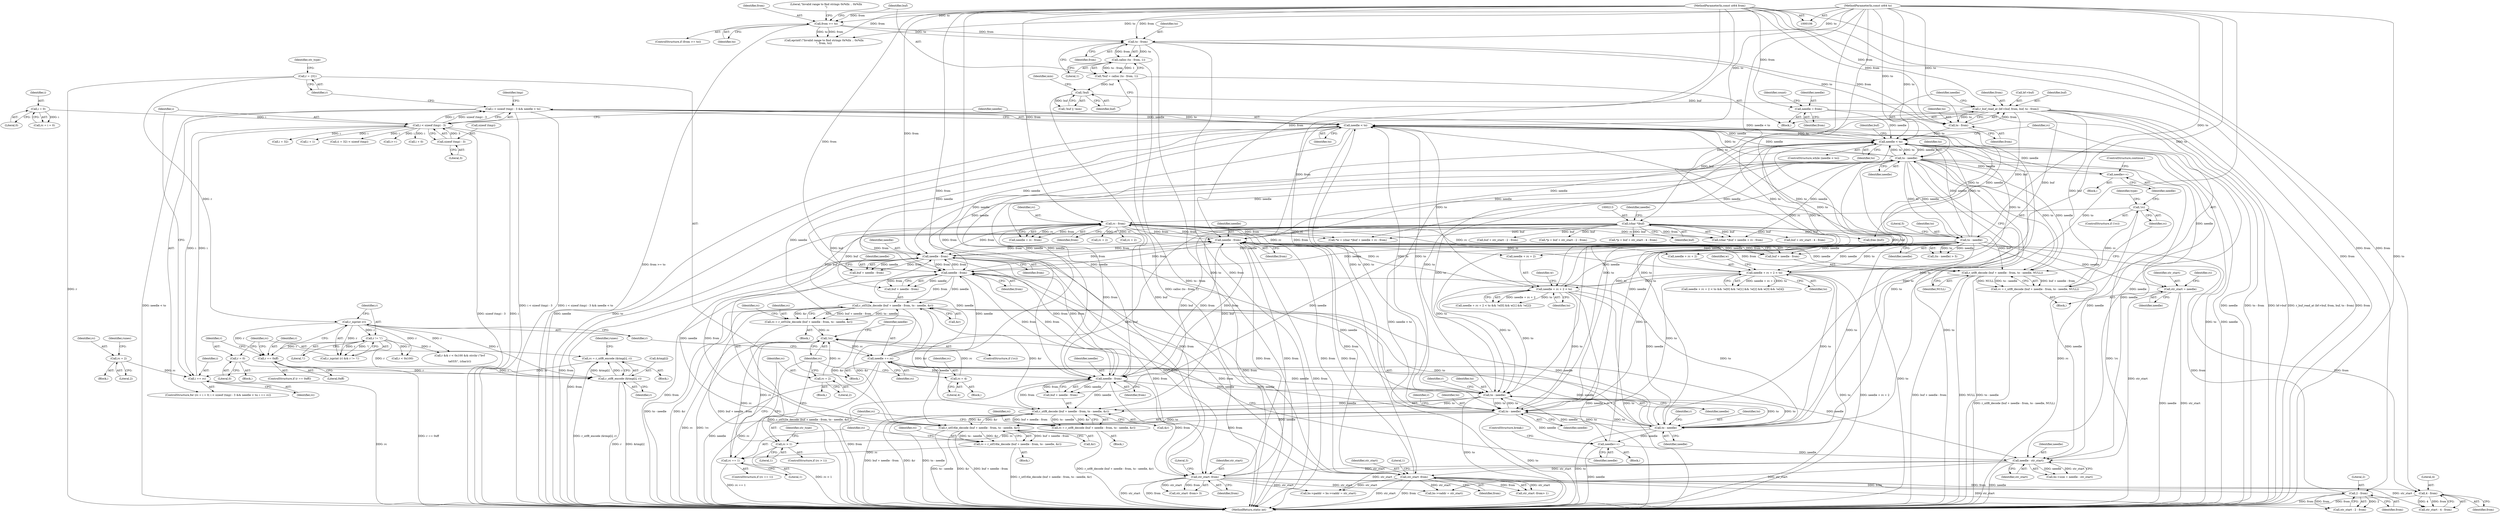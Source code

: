 digraph "0_radare2_3fcf41ed96ffa25b38029449520c8d0a198745f3@API" {
"1000321" [label="(Call,i < sizeof (tmp) - 3 && needle < to)"];
"1000322" [label="(Call,i < sizeof (tmp) - 3)"];
"1000318" [label="(Call,i = 0)"];
"1000331" [label="(Call,i += rc)"];
"1000498" [label="(Call,rc = 2)"];
"1000443" [label="(Call,rc = r_utf8_encode (&tmp[i], r))"];
"1000445" [label="(Call,r_utf8_encode (&tmp[i], r))"];
"1000424" [label="(Call,r_isprint (r))"];
"1000336" [label="(Call,r = {0})"];
"1000440" [label="(Call,r = 0)"];
"1000436" [label="(Call,r == 0xff)"];
"1000426" [label="(Call,r != '\\')"];
"1000324" [label="(Call,sizeof (tmp) - 3)"];
"1000180" [label="(Call,needle < to)"];
"1000200" [label="(Call,needle++)"];
"1000192" [label="(Call,to - needle)"];
"1000111" [label="(MethodParameterIn,const ut64 to)"];
"1000189" [label="(Call,needle - from)"];
"1000373" [label="(Call,needle - from)"];
"1000419" [label="(Call,needle += rc)"];
"1000413" [label="(Call,!rc)"];
"1000343" [label="(Call,rc = r_utf32le_decode (buf + needle - from, to - needle, &r))"];
"1000345" [label="(Call,r_utf32le_decode (buf + needle - from, to - needle, &r))"];
"1000212" [label="(Call,(char *)buf)"];
"1000170" [label="(Call,r_buf_read_at (bf->buf, from, buf, to - from))"];
"1000176" [label="(Call,to - from)"];
"1000156" [label="(Call,to - from)"];
"1000141" [label="(Call,from >= to)"];
"1000110" [label="(MethodParameterIn,const ut64 from)"];
"1000162" [label="(Call,!buf)"];
"1000153" [label="(Call,*buf = calloc (to - from, 1))"];
"1000155" [label="(Call,calloc (to - from, 1))"];
"1000348" [label="(Call,needle - from)"];
"1000328" [label="(Call,needle < to)"];
"1000222" [label="(Call,to - needle)"];
"1000376" [label="(Call,to - needle)"];
"1000399" [label="(Call,to - needle)"];
"1000351" [label="(Call,to - needle)"];
"1000231" [label="(Call,needle + rc + 2 < to)"];
"1000217" [label="(Call,rc - from)"];
"1000197" [label="(Call,!rc)"];
"1000184" [label="(Call,rc = r_utf8_decode (buf + needle - from, to - needle, NULL))"];
"1000186" [label="(Call,r_utf8_decode (buf + needle - from, to - needle, NULL))"];
"1000273" [label="(Call,needle + rc + 2 < to)"];
"1000396" [label="(Call,needle - from)"];
"1000393" [label="(Call,r_utf8_decode (buf + needle - from, to - needle, &r))"];
"1000370" [label="(Call,r_utf16le_decode (buf + needle - from, to - needle, &r))"];
"1000382" [label="(Call,rc == 1)"];
"1000368" [label="(Call,rc = r_utf16le_decode (buf + needle - from, to - needle, &r))"];
"1000386" [label="(Call,rc = 2)"];
"1000359" [label="(Call,rc = 4)"];
"1000405" [label="(Call,rc > 1)"];
"1000391" [label="(Call,rc = r_utf8_decode (buf + needle - from, to - needle, &r))"];
"1000611" [label="(Call,2 - from)"];
"1000599" [label="(Call,str_start -from)"];
"1000584" [label="(Call,needle - str_start)"];
"1000416" [label="(Call,needle++)"];
"1000312" [label="(Call,str_start = needle)"];
"1000646" [label="(Call,4 - from)"];
"1000634" [label="(Call,str_start -from)"];
"1000117" [label="(Call,needle = from)"];
"1000224" [label="(Identifier,needle)"];
"1000283" [label="(Identifier,w)"];
"1000400" [label="(Identifier,to)"];
"1000177" [label="(Identifier,to)"];
"1000241" [label="(Identifier,w)"];
"1000438" [label="(Literal,0xff)"];
"1000385" [label="(Block,)"];
"1000388" [label="(Literal,2)"];
"1000359" [label="(Call,rc = 4)"];
"1000443" [label="(Call,rc = r_utf8_encode (&tmp[i], r))"];
"1000279" [label="(Identifier,to)"];
"1000420" [label="(Identifier,needle)"];
"1000600" [label="(Identifier,str_start)"];
"1000118" [label="(Identifier,needle)"];
"1000367" [label="(Block,)"];
"1000416" [label="(Call,needle++)"];
"1000406" [label="(Identifier,rc)"];
"1000458" [label="(Call,r < 0x100)"];
"1000399" [label="(Call,to - needle)"];
"1000642" [label="(Call,buf + str_start - 4 - from)"];
"1000386" [label="(Call,rc = 2)"];
"1000357" [label="(Identifier,rc)"];
"1000187" [label="(Call,buf + needle - from)"];
"1000417" [label="(Identifier,needle)"];
"1000272" [label="(Call,needle + rc + 2 < to && !w[0] && w[1] && !w[2])"];
"1000369" [label="(Identifier,rc)"];
"1000442" [label="(Literal,0)"];
"1000183" [label="(Block,)"];
"1000609" [label="(Call,str_start - 2 - from)"];
"1000201" [label="(Identifier,needle)"];
"1000498" [label="(Call,rc = 2)"];
"1000428" [label="(Literal,'\\')"];
"1000375" [label="(Identifier,from)"];
"1000405" [label="(Call,rc > 1)"];
"1000332" [label="(Identifier,i)"];
"1000371" [label="(Call,buf + needle - from)"];
"1000175" [label="(Identifier,buf)"];
"1000180" [label="(Call,needle < to)"];
"1000312" [label="(Call,str_start = needle)"];
"1000450" [label="(Identifier,r)"];
"1000325" [label="(Call,sizeof (tmp))"];
"1000225" [label="(Literal,5)"];
"1000612" [label="(Literal,2)"];
"1000470" [label="(Call,i + 32)"];
"1000355" [label="(Identifier,r)"];
"1000426" [label="(Call,r != '\\')"];
"1000179" [label="(ControlStructure,while (needle < to))"];
"1000322" [label="(Call,i < sizeof (tmp) - 3)"];
"1000181" [label="(Identifier,needle)"];
"1000316" [label="(Call,rc = i = 0)"];
"1000222" [label="(Call,to - needle)"];
"1000404" [label="(ControlStructure,if (rc > 1))"];
"1000185" [label="(Identifier,rc)"];
"1000199" [label="(Block,)"];
"1000423" [label="(Call,r_isprint (r) && r != '\\')"];
"1000165" [label="(Identifier,min)"];
"1000209" [label="(Call,*w = (char *)buf + needle + rc - from)"];
"1000361" [label="(Literal,4)"];
"1000330" [label="(Identifier,to)"];
"1000194" [label="(Identifier,needle)"];
"1000336" [label="(Call,r = {0})"];
"1000329" [label="(Identifier,needle)"];
"1000324" [label="(Call,sizeof (tmp) - 3)"];
"1000424" [label="(Call,r_isprint (r))"];
"1000212" [label="(Call,(char *)buf)"];
"1000333" [label="(Identifier,rc)"];
"1000381" [label="(ControlStructure,if (rc == 1))"];
"1000230" [label="(Call,needle + rc + 2 < to && !w[0] && !w[1] && !w[2] && w[3] && !w[4])"];
"1000429" [label="(Block,)"];
"1000439" [label="(Block,)"];
"1000191" [label="(Identifier,from)"];
"1000159" [label="(Literal,1)"];
"1000140" [label="(ControlStructure,if (from >= to))"];
"1000198" [label="(Identifier,rc)"];
"1000162" [label="(Call,!buf)"];
"1000119" [label="(Identifier,from)"];
"1000327" [label="(Literal,3)"];
"1000217" [label="(Call,rc - from)"];
"1000418" [label="(ControlStructure,break;)"];
"1000157" [label="(Identifier,to)"];
"1000392" [label="(Identifier,rc)"];
"1000419" [label="(Call,needle += rc)"];
"1000415" [label="(Block,)"];
"1000410" [label="(Identifier,str_type)"];
"1000500" [label="(Literal,2)"];
"1000345" [label="(Call,r_utf32le_decode (buf + needle - from, to - needle, &r))"];
"1000117" [label="(Call,needle = from)"];
"1000189" [label="(Call,needle - from)"];
"1000376" [label="(Call,to - needle)"];
"1000382" [label="(Call,rc == 1)"];
"1000384" [label="(Literal,1)"];
"1000387" [label="(Identifier,rc)"];
"1000323" [label="(Identifier,i)"];
"1000446" [label="(Call,&tmp[i])"];
"1000352" [label="(Identifier,to)"];
"1000437" [label="(Identifier,r)"];
"1000153" [label="(Call,*buf = calloc (to - from, 1))"];
"1000635" [label="(Identifier,str_start)"];
"1000350" [label="(Identifier,from)"];
"1000412" [label="(ControlStructure,if (!rc))"];
"1000232" [label="(Call,needle + rc + 2)"];
"1000154" [label="(Identifier,buf)"];
"1000396" [label="(Call,needle - from)"];
"1000334" [label="(Block,)"];
"1000216" [label="(Identifier,needle)"];
"1000427" [label="(Identifier,r)"];
"1000393" [label="(Call,r_utf8_decode (buf + needle - from, to - needle, &r))"];
"1000444" [label="(Identifier,rc)"];
"1000634" [label="(Call,str_start -from)"];
"1000586" [label="(Identifier,str_start)"];
"1000379" [label="(Call,&r)"];
"1000143" [label="(Identifier,to)"];
"1000190" [label="(Identifier,needle)"];
"1000161" [label="(Call,!buf || !min)"];
"1000452" [label="(Identifier,runes)"];
"1000440" [label="(Call,r = 0)"];
"1000613" [label="(Identifier,from)"];
"1000455" [label="(Call,r && r < 0x100 && strchr (\"\b\v\f\n\r\t\a\033\\\", (char)r))"];
"1000636" [label="(Identifier,from)"];
"1000499" [label="(Identifier,rc)"];
"1000585" [label="(Identifier,needle)"];
"1000141" [label="(Call,from >= to)"];
"1000200" [label="(Call,needle++)"];
"1000186" [label="(Call,r_utf8_decode (buf + needle - from, to - needle, NULL))"];
"1000184" [label="(Call,rc = r_utf8_decode (buf + needle - from, to - needle, NULL))"];
"1000435" [label="(ControlStructure,if (r == 0xff))"];
"1000195" [label="(Identifier,NULL)"];
"1000343" [label="(Call,rc = r_utf32le_decode (buf + needle - from, to - needle, &r))"];
"1000342" [label="(Block,)"];
"1000383" [label="(Identifier,rc)"];
"1000155" [label="(Call,calloc (to - from, 1))"];
"1000314" [label="(Identifier,needle)"];
"1000380" [label="(Identifier,r)"];
"1000337" [label="(Identifier,r)"];
"1000142" [label="(Identifier,from)"];
"1000377" [label="(Identifier,to)"];
"1000110" [label="(MethodParameterIn,const ut64 from)"];
"1000644" [label="(Call,str_start - 4 - from)"];
"1000647" [label="(Literal,4)"];
"1000489" [label="(Call,i + 1)"];
"1000315" [label="(ControlStructure,for (rc = i = 0; i < sizeof (tmp) - 3 && needle < to; i += rc))"];
"1000441" [label="(Identifier,r)"];
"1000211" [label="(Call,(char *)buf + needle + rc - from)"];
"1000344" [label="(Identifier,rc)"];
"1000234" [label="(Call,rc + 2)"];
"1000197" [label="(Call,!rc)"];
"1000374" [label="(Identifier,needle)"];
"1000666" [label="(Call,bs->paddr = bs->vaddr = str_start)"];
"1000318" [label="(Call,i = 0)"];
"1000176" [label="(Call,to - from)"];
"1000407" [label="(Literal,1)"];
"1000170" [label="(Call,r_buf_read_at (bf->buf, from, buf, to - from))"];
"1000146" [label="(Literal,\"Invalid range to find strings 0x%llx .. 0x%llx\n\")"];
"1000351" [label="(Call,to - needle)"];
"1000346" [label="(Call,buf + needle - from)"];
"1000158" [label="(Identifier,from)"];
"1000502" [label="(Identifier,runes)"];
"1000607" [label="(Call,buf + str_start - 2 - from)"];
"1000349" [label="(Identifier,needle)"];
"1000163" [label="(Identifier,buf)"];
"1000196" [label="(ControlStructure,if (!rc))"];
"1000223" [label="(Identifier,to)"];
"1000445" [label="(Call,r_utf8_encode (&tmp[i], r))"];
"1000633" [label="(Call,str_start -from> 3)"];
"1000122" [label="(Identifier,count)"];
"1000401" [label="(Identifier,needle)"];
"1000394" [label="(Call,buf + needle - from)"];
"1000602" [label="(Literal,1)"];
"1000193" [label="(Identifier,to)"];
"1000276" [label="(Call,rc + 2)"];
"1000391" [label="(Call,rc = r_utf8_decode (buf + needle - from, to - needle, &r))"];
"1000320" [label="(Literal,0)"];
"1000414" [label="(Identifier,rc)"];
"1000605" [label="(Call,*p = buf + str_start - 2 - from)"];
"1000580" [label="(Call,bs->size = needle - str_start)"];
"1000192" [label="(Call,to - needle)"];
"1000646" [label="(Call,4 - from)"];
"1000156" [label="(Call,to - from)"];
"1000599" [label="(Call,str_start -from)"];
"1000378" [label="(Identifier,needle)"];
"1000598" [label="(Call,str_start -from> 1)"];
"1000348" [label="(Call,needle - from)"];
"1000321" [label="(Call,i < sizeof (tmp) - 3 && needle < to)"];
"1000670" [label="(Call,bs->vaddr = str_start)"];
"1000584" [label="(Call,needle - str_start)"];
"1000469" [label="(Call,(i + 32) < sizeof (tmp))"];
"1000436" [label="(Call,r == 0xff)"];
"1000218" [label="(Identifier,rc)"];
"1000313" [label="(Identifier,str_start)"];
"1000368" [label="(Call,rc = r_utf16le_decode (buf + needle - from, to - needle, &r))"];
"1000509" [label="(Call,i++)"];
"1000390" [label="(Block,)"];
"1000648" [label="(Identifier,from)"];
"1000354" [label="(Call,&r)"];
"1000182" [label="(Identifier,to)"];
"1000640" [label="(Call,*p = buf + str_start - 4 - from)"];
"1000174" [label="(Identifier,from)"];
"1000508" [label="(Identifier,tmp)"];
"1000219" [label="(Identifier,from)"];
"1000145" [label="(Call,eprintf (\"Invalid range to find strings 0x%llx .. 0x%llx\n\", from, to))"];
"1000171" [label="(Call,bf->buf)"];
"1000214" [label="(Identifier,buf)"];
"1000178" [label="(Identifier,from)"];
"1000397" [label="(Identifier,needle)"];
"1000205" [label="(Identifier,type)"];
"1000402" [label="(Call,&r)"];
"1000601" [label="(Identifier,from)"];
"1000328" [label="(Call,needle < to)"];
"1000466" [label="(Block,)"];
"1000611" [label="(Call,2 - from)"];
"1000370" [label="(Call,r_utf16le_decode (buf + needle - from, to - needle, &r))"];
"1000413" [label="(Call,!rc)"];
"1000273" [label="(Call,needle + rc + 2 < to)"];
"1000111" [label="(MethodParameterIn,const ut64 to)"];
"1000358" [label="(Block,)"];
"1000425" [label="(Identifier,r)"];
"1000231" [label="(Call,needle + rc + 2 < to)"];
"1000221" [label="(Call,(to - needle) > 5)"];
"1000373" [label="(Call,needle - from)"];
"1000215" [label="(Call,needle + rc - from)"];
"1000237" [label="(Identifier,to)"];
"1000319" [label="(Identifier,i)"];
"1000331" [label="(Call,i += rc)"];
"1000482" [label="(Call,i + 0)"];
"1000698" [label="(Identifier,buf)"];
"1000113" [label="(Block,)"];
"1000340" [label="(Identifier,str_type)"];
"1000701" [label="(MethodReturn,static int)"];
"1000421" [label="(Identifier,rc)"];
"1000398" [label="(Identifier,from)"];
"1000360" [label="(Identifier,rc)"];
"1000317" [label="(Identifier,rc)"];
"1000353" [label="(Identifier,needle)"];
"1000202" [label="(ControlStructure,continue;)"];
"1000637" [label="(Literal,3)"];
"1000697" [label="(Call,free (buf))"];
"1000403" [label="(Identifier,r)"];
"1000274" [label="(Call,needle + rc + 2)"];
"1000321" -> "1000315"  [label="AST: "];
"1000321" -> "1000322"  [label="CFG: "];
"1000321" -> "1000328"  [label="CFG: "];
"1000322" -> "1000321"  [label="AST: "];
"1000328" -> "1000321"  [label="AST: "];
"1000337" -> "1000321"  [label="CFG: "];
"1000508" -> "1000321"  [label="CFG: "];
"1000321" -> "1000701"  [label="DDG: needle < to"];
"1000321" -> "1000701"  [label="DDG: i < sizeof (tmp) - 3"];
"1000321" -> "1000701"  [label="DDG: i < sizeof (tmp) - 3 && needle < to"];
"1000322" -> "1000321"  [label="DDG: i"];
"1000322" -> "1000321"  [label="DDG: sizeof (tmp) - 3"];
"1000180" -> "1000321"  [label="DDG: needle < to"];
"1000328" -> "1000321"  [label="DDG: needle"];
"1000328" -> "1000321"  [label="DDG: to"];
"1000322" -> "1000324"  [label="CFG: "];
"1000323" -> "1000322"  [label="AST: "];
"1000324" -> "1000322"  [label="AST: "];
"1000329" -> "1000322"  [label="CFG: "];
"1000322" -> "1000701"  [label="DDG: sizeof (tmp) - 3"];
"1000322" -> "1000701"  [label="DDG: i"];
"1000318" -> "1000322"  [label="DDG: i"];
"1000331" -> "1000322"  [label="DDG: i"];
"1000324" -> "1000322"  [label="DDG: 3"];
"1000322" -> "1000331"  [label="DDG: i"];
"1000322" -> "1000469"  [label="DDG: i"];
"1000322" -> "1000470"  [label="DDG: i"];
"1000322" -> "1000482"  [label="DDG: i"];
"1000322" -> "1000489"  [label="DDG: i"];
"1000322" -> "1000509"  [label="DDG: i"];
"1000318" -> "1000316"  [label="AST: "];
"1000318" -> "1000320"  [label="CFG: "];
"1000319" -> "1000318"  [label="AST: "];
"1000320" -> "1000318"  [label="AST: "];
"1000316" -> "1000318"  [label="CFG: "];
"1000318" -> "1000316"  [label="DDG: i"];
"1000331" -> "1000315"  [label="AST: "];
"1000331" -> "1000333"  [label="CFG: "];
"1000332" -> "1000331"  [label="AST: "];
"1000333" -> "1000331"  [label="AST: "];
"1000323" -> "1000331"  [label="CFG: "];
"1000331" -> "1000701"  [label="DDG: rc"];
"1000498" -> "1000331"  [label="DDG: rc"];
"1000443" -> "1000331"  [label="DDG: rc"];
"1000498" -> "1000466"  [label="AST: "];
"1000498" -> "1000500"  [label="CFG: "];
"1000499" -> "1000498"  [label="AST: "];
"1000500" -> "1000498"  [label="AST: "];
"1000502" -> "1000498"  [label="CFG: "];
"1000443" -> "1000429"  [label="AST: "];
"1000443" -> "1000445"  [label="CFG: "];
"1000444" -> "1000443"  [label="AST: "];
"1000445" -> "1000443"  [label="AST: "];
"1000452" -> "1000443"  [label="CFG: "];
"1000443" -> "1000701"  [label="DDG: r_utf8_encode (&tmp[i], r)"];
"1000445" -> "1000443"  [label="DDG: &tmp[i]"];
"1000445" -> "1000443"  [label="DDG: r"];
"1000445" -> "1000450"  [label="CFG: "];
"1000446" -> "1000445"  [label="AST: "];
"1000450" -> "1000445"  [label="AST: "];
"1000445" -> "1000701"  [label="DDG: r"];
"1000445" -> "1000701"  [label="DDG: &tmp[i]"];
"1000424" -> "1000445"  [label="DDG: r"];
"1000440" -> "1000445"  [label="DDG: r"];
"1000436" -> "1000445"  [label="DDG: r"];
"1000426" -> "1000445"  [label="DDG: r"];
"1000424" -> "1000423"  [label="AST: "];
"1000424" -> "1000425"  [label="CFG: "];
"1000425" -> "1000424"  [label="AST: "];
"1000427" -> "1000424"  [label="CFG: "];
"1000423" -> "1000424"  [label="CFG: "];
"1000424" -> "1000423"  [label="DDG: r"];
"1000336" -> "1000424"  [label="DDG: r"];
"1000424" -> "1000426"  [label="DDG: r"];
"1000424" -> "1000436"  [label="DDG: r"];
"1000424" -> "1000455"  [label="DDG: r"];
"1000424" -> "1000458"  [label="DDG: r"];
"1000336" -> "1000334"  [label="AST: "];
"1000336" -> "1000337"  [label="CFG: "];
"1000337" -> "1000336"  [label="AST: "];
"1000340" -> "1000336"  [label="CFG: "];
"1000336" -> "1000701"  [label="DDG: r"];
"1000440" -> "1000439"  [label="AST: "];
"1000440" -> "1000442"  [label="CFG: "];
"1000441" -> "1000440"  [label="AST: "];
"1000442" -> "1000440"  [label="AST: "];
"1000444" -> "1000440"  [label="CFG: "];
"1000436" -> "1000435"  [label="AST: "];
"1000436" -> "1000438"  [label="CFG: "];
"1000437" -> "1000436"  [label="AST: "];
"1000438" -> "1000436"  [label="AST: "];
"1000441" -> "1000436"  [label="CFG: "];
"1000444" -> "1000436"  [label="CFG: "];
"1000436" -> "1000701"  [label="DDG: r == 0xff"];
"1000426" -> "1000436"  [label="DDG: r"];
"1000426" -> "1000423"  [label="AST: "];
"1000426" -> "1000428"  [label="CFG: "];
"1000427" -> "1000426"  [label="AST: "];
"1000428" -> "1000426"  [label="AST: "];
"1000423" -> "1000426"  [label="CFG: "];
"1000426" -> "1000423"  [label="DDG: r"];
"1000426" -> "1000423"  [label="DDG: '\\'"];
"1000426" -> "1000455"  [label="DDG: r"];
"1000426" -> "1000458"  [label="DDG: r"];
"1000324" -> "1000327"  [label="CFG: "];
"1000325" -> "1000324"  [label="AST: "];
"1000327" -> "1000324"  [label="AST: "];
"1000180" -> "1000179"  [label="AST: "];
"1000180" -> "1000182"  [label="CFG: "];
"1000181" -> "1000180"  [label="AST: "];
"1000182" -> "1000180"  [label="AST: "];
"1000185" -> "1000180"  [label="CFG: "];
"1000698" -> "1000180"  [label="CFG: "];
"1000180" -> "1000701"  [label="DDG: to"];
"1000180" -> "1000701"  [label="DDG: needle"];
"1000180" -> "1000701"  [label="DDG: needle < to"];
"1000200" -> "1000180"  [label="DDG: needle"];
"1000419" -> "1000180"  [label="DDG: needle"];
"1000328" -> "1000180"  [label="DDG: needle"];
"1000328" -> "1000180"  [label="DDG: to"];
"1000117" -> "1000180"  [label="DDG: needle"];
"1000416" -> "1000180"  [label="DDG: needle"];
"1000584" -> "1000180"  [label="DDG: needle"];
"1000192" -> "1000180"  [label="DDG: needle"];
"1000192" -> "1000180"  [label="DDG: to"];
"1000222" -> "1000180"  [label="DDG: needle"];
"1000222" -> "1000180"  [label="DDG: to"];
"1000376" -> "1000180"  [label="DDG: to"];
"1000399" -> "1000180"  [label="DDG: to"];
"1000231" -> "1000180"  [label="DDG: to"];
"1000176" -> "1000180"  [label="DDG: to"];
"1000351" -> "1000180"  [label="DDG: to"];
"1000273" -> "1000180"  [label="DDG: to"];
"1000111" -> "1000180"  [label="DDG: to"];
"1000180" -> "1000189"  [label="DDG: needle"];
"1000180" -> "1000192"  [label="DDG: to"];
"1000200" -> "1000199"  [label="AST: "];
"1000200" -> "1000201"  [label="CFG: "];
"1000201" -> "1000200"  [label="AST: "];
"1000202" -> "1000200"  [label="CFG: "];
"1000192" -> "1000200"  [label="DDG: needle"];
"1000192" -> "1000186"  [label="AST: "];
"1000192" -> "1000194"  [label="CFG: "];
"1000193" -> "1000192"  [label="AST: "];
"1000194" -> "1000192"  [label="AST: "];
"1000195" -> "1000192"  [label="CFG: "];
"1000192" -> "1000701"  [label="DDG: to"];
"1000192" -> "1000186"  [label="DDG: to"];
"1000192" -> "1000186"  [label="DDG: needle"];
"1000111" -> "1000192"  [label="DDG: to"];
"1000189" -> "1000192"  [label="DDG: needle"];
"1000192" -> "1000209"  [label="DDG: needle"];
"1000192" -> "1000211"  [label="DDG: needle"];
"1000192" -> "1000215"  [label="DDG: needle"];
"1000192" -> "1000222"  [label="DDG: to"];
"1000192" -> "1000222"  [label="DDG: needle"];
"1000192" -> "1000312"  [label="DDG: needle"];
"1000192" -> "1000328"  [label="DDG: needle"];
"1000192" -> "1000328"  [label="DDG: to"];
"1000192" -> "1000348"  [label="DDG: needle"];
"1000192" -> "1000351"  [label="DDG: to"];
"1000192" -> "1000373"  [label="DDG: needle"];
"1000192" -> "1000376"  [label="DDG: to"];
"1000192" -> "1000396"  [label="DDG: needle"];
"1000192" -> "1000399"  [label="DDG: to"];
"1000192" -> "1000584"  [label="DDG: needle"];
"1000111" -> "1000106"  [label="AST: "];
"1000111" -> "1000701"  [label="DDG: to"];
"1000111" -> "1000141"  [label="DDG: to"];
"1000111" -> "1000145"  [label="DDG: to"];
"1000111" -> "1000156"  [label="DDG: to"];
"1000111" -> "1000176"  [label="DDG: to"];
"1000111" -> "1000222"  [label="DDG: to"];
"1000111" -> "1000231"  [label="DDG: to"];
"1000111" -> "1000273"  [label="DDG: to"];
"1000111" -> "1000328"  [label="DDG: to"];
"1000111" -> "1000351"  [label="DDG: to"];
"1000111" -> "1000376"  [label="DDG: to"];
"1000111" -> "1000399"  [label="DDG: to"];
"1000189" -> "1000187"  [label="AST: "];
"1000189" -> "1000191"  [label="CFG: "];
"1000190" -> "1000189"  [label="AST: "];
"1000191" -> "1000189"  [label="AST: "];
"1000187" -> "1000189"  [label="CFG: "];
"1000189" -> "1000701"  [label="DDG: from"];
"1000189" -> "1000186"  [label="DDG: needle"];
"1000189" -> "1000186"  [label="DDG: from"];
"1000189" -> "1000187"  [label="DDG: needle"];
"1000189" -> "1000187"  [label="DDG: from"];
"1000373" -> "1000189"  [label="DDG: from"];
"1000396" -> "1000189"  [label="DDG: from"];
"1000611" -> "1000189"  [label="DDG: from"];
"1000217" -> "1000189"  [label="DDG: from"];
"1000646" -> "1000189"  [label="DDG: from"];
"1000348" -> "1000189"  [label="DDG: from"];
"1000634" -> "1000189"  [label="DDG: from"];
"1000170" -> "1000189"  [label="DDG: from"];
"1000599" -> "1000189"  [label="DDG: from"];
"1000110" -> "1000189"  [label="DDG: from"];
"1000189" -> "1000217"  [label="DDG: from"];
"1000189" -> "1000348"  [label="DDG: from"];
"1000189" -> "1000373"  [label="DDG: from"];
"1000189" -> "1000396"  [label="DDG: from"];
"1000189" -> "1000599"  [label="DDG: from"];
"1000189" -> "1000634"  [label="DDG: from"];
"1000373" -> "1000371"  [label="AST: "];
"1000373" -> "1000375"  [label="CFG: "];
"1000374" -> "1000373"  [label="AST: "];
"1000375" -> "1000373"  [label="AST: "];
"1000371" -> "1000373"  [label="CFG: "];
"1000373" -> "1000701"  [label="DDG: from"];
"1000373" -> "1000348"  [label="DDG: from"];
"1000373" -> "1000370"  [label="DDG: needle"];
"1000373" -> "1000370"  [label="DDG: from"];
"1000373" -> "1000371"  [label="DDG: needle"];
"1000373" -> "1000371"  [label="DDG: from"];
"1000419" -> "1000373"  [label="DDG: needle"];
"1000328" -> "1000373"  [label="DDG: needle"];
"1000222" -> "1000373"  [label="DDG: needle"];
"1000396" -> "1000373"  [label="DDG: from"];
"1000217" -> "1000373"  [label="DDG: from"];
"1000348" -> "1000373"  [label="DDG: from"];
"1000110" -> "1000373"  [label="DDG: from"];
"1000373" -> "1000376"  [label="DDG: needle"];
"1000373" -> "1000396"  [label="DDG: from"];
"1000373" -> "1000599"  [label="DDG: from"];
"1000373" -> "1000634"  [label="DDG: from"];
"1000419" -> "1000334"  [label="AST: "];
"1000419" -> "1000421"  [label="CFG: "];
"1000420" -> "1000419"  [label="AST: "];
"1000421" -> "1000419"  [label="AST: "];
"1000425" -> "1000419"  [label="CFG: "];
"1000419" -> "1000701"  [label="DDG: needle"];
"1000419" -> "1000701"  [label="DDG: rc"];
"1000419" -> "1000328"  [label="DDG: needle"];
"1000419" -> "1000348"  [label="DDG: needle"];
"1000419" -> "1000396"  [label="DDG: needle"];
"1000413" -> "1000419"  [label="DDG: rc"];
"1000399" -> "1000419"  [label="DDG: needle"];
"1000351" -> "1000419"  [label="DDG: needle"];
"1000376" -> "1000419"  [label="DDG: needle"];
"1000419" -> "1000584"  [label="DDG: needle"];
"1000413" -> "1000412"  [label="AST: "];
"1000413" -> "1000414"  [label="CFG: "];
"1000414" -> "1000413"  [label="AST: "];
"1000417" -> "1000413"  [label="CFG: "];
"1000420" -> "1000413"  [label="CFG: "];
"1000413" -> "1000701"  [label="DDG: rc"];
"1000413" -> "1000701"  [label="DDG: !rc"];
"1000343" -> "1000413"  [label="DDG: rc"];
"1000382" -> "1000413"  [label="DDG: rc"];
"1000386" -> "1000413"  [label="DDG: rc"];
"1000359" -> "1000413"  [label="DDG: rc"];
"1000405" -> "1000413"  [label="DDG: rc"];
"1000343" -> "1000342"  [label="AST: "];
"1000343" -> "1000345"  [label="CFG: "];
"1000344" -> "1000343"  [label="AST: "];
"1000345" -> "1000343"  [label="AST: "];
"1000357" -> "1000343"  [label="CFG: "];
"1000343" -> "1000701"  [label="DDG: r_utf32le_decode (buf + needle - from, to - needle, &r)"];
"1000345" -> "1000343"  [label="DDG: buf + needle - from"];
"1000345" -> "1000343"  [label="DDG: to - needle"];
"1000345" -> "1000343"  [label="DDG: &r"];
"1000345" -> "1000354"  [label="CFG: "];
"1000346" -> "1000345"  [label="AST: "];
"1000351" -> "1000345"  [label="AST: "];
"1000354" -> "1000345"  [label="AST: "];
"1000345" -> "1000701"  [label="DDG: to - needle"];
"1000345" -> "1000701"  [label="DDG: &r"];
"1000345" -> "1000701"  [label="DDG: buf + needle - from"];
"1000212" -> "1000345"  [label="DDG: buf"];
"1000348" -> "1000345"  [label="DDG: needle"];
"1000348" -> "1000345"  [label="DDG: from"];
"1000351" -> "1000345"  [label="DDG: to"];
"1000351" -> "1000345"  [label="DDG: needle"];
"1000393" -> "1000345"  [label="DDG: &r"];
"1000370" -> "1000345"  [label="DDG: &r"];
"1000345" -> "1000370"  [label="DDG: &r"];
"1000345" -> "1000393"  [label="DDG: &r"];
"1000212" -> "1000211"  [label="AST: "];
"1000212" -> "1000214"  [label="CFG: "];
"1000213" -> "1000212"  [label="AST: "];
"1000214" -> "1000212"  [label="AST: "];
"1000216" -> "1000212"  [label="CFG: "];
"1000212" -> "1000186"  [label="DDG: buf"];
"1000212" -> "1000187"  [label="DDG: buf"];
"1000212" -> "1000209"  [label="DDG: buf"];
"1000212" -> "1000211"  [label="DDG: buf"];
"1000170" -> "1000212"  [label="DDG: buf"];
"1000212" -> "1000346"  [label="DDG: buf"];
"1000212" -> "1000370"  [label="DDG: buf"];
"1000212" -> "1000371"  [label="DDG: buf"];
"1000212" -> "1000393"  [label="DDG: buf"];
"1000212" -> "1000394"  [label="DDG: buf"];
"1000212" -> "1000605"  [label="DDG: buf"];
"1000212" -> "1000607"  [label="DDG: buf"];
"1000212" -> "1000640"  [label="DDG: buf"];
"1000212" -> "1000642"  [label="DDG: buf"];
"1000212" -> "1000697"  [label="DDG: buf"];
"1000170" -> "1000113"  [label="AST: "];
"1000170" -> "1000176"  [label="CFG: "];
"1000171" -> "1000170"  [label="AST: "];
"1000174" -> "1000170"  [label="AST: "];
"1000175" -> "1000170"  [label="AST: "];
"1000176" -> "1000170"  [label="AST: "];
"1000181" -> "1000170"  [label="CFG: "];
"1000170" -> "1000701"  [label="DDG: to - from"];
"1000170" -> "1000701"  [label="DDG: bf->buf"];
"1000170" -> "1000701"  [label="DDG: r_buf_read_at (bf->buf, from, buf, to - from)"];
"1000170" -> "1000701"  [label="DDG: from"];
"1000176" -> "1000170"  [label="DDG: from"];
"1000176" -> "1000170"  [label="DDG: to"];
"1000110" -> "1000170"  [label="DDG: from"];
"1000162" -> "1000170"  [label="DDG: buf"];
"1000170" -> "1000186"  [label="DDG: buf"];
"1000170" -> "1000187"  [label="DDG: buf"];
"1000170" -> "1000697"  [label="DDG: buf"];
"1000176" -> "1000178"  [label="CFG: "];
"1000177" -> "1000176"  [label="AST: "];
"1000178" -> "1000176"  [label="AST: "];
"1000156" -> "1000176"  [label="DDG: to"];
"1000156" -> "1000176"  [label="DDG: from"];
"1000110" -> "1000176"  [label="DDG: from"];
"1000156" -> "1000155"  [label="AST: "];
"1000156" -> "1000158"  [label="CFG: "];
"1000157" -> "1000156"  [label="AST: "];
"1000158" -> "1000156"  [label="AST: "];
"1000159" -> "1000156"  [label="CFG: "];
"1000156" -> "1000701"  [label="DDG: to"];
"1000156" -> "1000701"  [label="DDG: from"];
"1000156" -> "1000155"  [label="DDG: to"];
"1000156" -> "1000155"  [label="DDG: from"];
"1000141" -> "1000156"  [label="DDG: to"];
"1000141" -> "1000156"  [label="DDG: from"];
"1000110" -> "1000156"  [label="DDG: from"];
"1000141" -> "1000140"  [label="AST: "];
"1000141" -> "1000143"  [label="CFG: "];
"1000142" -> "1000141"  [label="AST: "];
"1000143" -> "1000141"  [label="AST: "];
"1000146" -> "1000141"  [label="CFG: "];
"1000154" -> "1000141"  [label="CFG: "];
"1000141" -> "1000701"  [label="DDG: from >= to"];
"1000110" -> "1000141"  [label="DDG: from"];
"1000141" -> "1000145"  [label="DDG: from"];
"1000141" -> "1000145"  [label="DDG: to"];
"1000110" -> "1000106"  [label="AST: "];
"1000110" -> "1000701"  [label="DDG: from"];
"1000110" -> "1000117"  [label="DDG: from"];
"1000110" -> "1000145"  [label="DDG: from"];
"1000110" -> "1000217"  [label="DDG: from"];
"1000110" -> "1000348"  [label="DDG: from"];
"1000110" -> "1000396"  [label="DDG: from"];
"1000110" -> "1000599"  [label="DDG: from"];
"1000110" -> "1000611"  [label="DDG: from"];
"1000110" -> "1000634"  [label="DDG: from"];
"1000110" -> "1000646"  [label="DDG: from"];
"1000162" -> "1000161"  [label="AST: "];
"1000162" -> "1000163"  [label="CFG: "];
"1000163" -> "1000162"  [label="AST: "];
"1000165" -> "1000162"  [label="CFG: "];
"1000161" -> "1000162"  [label="CFG: "];
"1000162" -> "1000701"  [label="DDG: buf"];
"1000162" -> "1000161"  [label="DDG: buf"];
"1000153" -> "1000162"  [label="DDG: buf"];
"1000153" -> "1000113"  [label="AST: "];
"1000153" -> "1000155"  [label="CFG: "];
"1000154" -> "1000153"  [label="AST: "];
"1000155" -> "1000153"  [label="AST: "];
"1000163" -> "1000153"  [label="CFG: "];
"1000153" -> "1000701"  [label="DDG: calloc (to - from, 1)"];
"1000155" -> "1000153"  [label="DDG: to - from"];
"1000155" -> "1000153"  [label="DDG: 1"];
"1000155" -> "1000159"  [label="CFG: "];
"1000159" -> "1000155"  [label="AST: "];
"1000155" -> "1000701"  [label="DDG: to - from"];
"1000348" -> "1000346"  [label="AST: "];
"1000348" -> "1000350"  [label="CFG: "];
"1000349" -> "1000348"  [label="AST: "];
"1000350" -> "1000348"  [label="AST: "];
"1000346" -> "1000348"  [label="CFG: "];
"1000348" -> "1000701"  [label="DDG: from"];
"1000348" -> "1000346"  [label="DDG: needle"];
"1000348" -> "1000346"  [label="DDG: from"];
"1000328" -> "1000348"  [label="DDG: needle"];
"1000222" -> "1000348"  [label="DDG: needle"];
"1000396" -> "1000348"  [label="DDG: from"];
"1000217" -> "1000348"  [label="DDG: from"];
"1000348" -> "1000351"  [label="DDG: needle"];
"1000348" -> "1000396"  [label="DDG: from"];
"1000348" -> "1000599"  [label="DDG: from"];
"1000348" -> "1000634"  [label="DDG: from"];
"1000328" -> "1000330"  [label="CFG: "];
"1000329" -> "1000328"  [label="AST: "];
"1000330" -> "1000328"  [label="AST: "];
"1000328" -> "1000701"  [label="DDG: needle"];
"1000328" -> "1000701"  [label="DDG: to"];
"1000222" -> "1000328"  [label="DDG: needle"];
"1000222" -> "1000328"  [label="DDG: to"];
"1000376" -> "1000328"  [label="DDG: to"];
"1000399" -> "1000328"  [label="DDG: to"];
"1000351" -> "1000328"  [label="DDG: to"];
"1000231" -> "1000328"  [label="DDG: to"];
"1000273" -> "1000328"  [label="DDG: to"];
"1000328" -> "1000351"  [label="DDG: to"];
"1000328" -> "1000376"  [label="DDG: to"];
"1000328" -> "1000396"  [label="DDG: needle"];
"1000328" -> "1000399"  [label="DDG: to"];
"1000328" -> "1000584"  [label="DDG: needle"];
"1000222" -> "1000221"  [label="AST: "];
"1000222" -> "1000224"  [label="CFG: "];
"1000223" -> "1000222"  [label="AST: "];
"1000224" -> "1000222"  [label="AST: "];
"1000225" -> "1000222"  [label="CFG: "];
"1000222" -> "1000701"  [label="DDG: to"];
"1000222" -> "1000221"  [label="DDG: to"];
"1000222" -> "1000221"  [label="DDG: needle"];
"1000222" -> "1000231"  [label="DDG: needle"];
"1000222" -> "1000231"  [label="DDG: to"];
"1000222" -> "1000232"  [label="DDG: needle"];
"1000222" -> "1000273"  [label="DDG: needle"];
"1000222" -> "1000274"  [label="DDG: needle"];
"1000222" -> "1000312"  [label="DDG: needle"];
"1000222" -> "1000351"  [label="DDG: to"];
"1000222" -> "1000376"  [label="DDG: to"];
"1000222" -> "1000396"  [label="DDG: needle"];
"1000222" -> "1000399"  [label="DDG: to"];
"1000222" -> "1000584"  [label="DDG: needle"];
"1000376" -> "1000370"  [label="AST: "];
"1000376" -> "1000378"  [label="CFG: "];
"1000377" -> "1000376"  [label="AST: "];
"1000378" -> "1000376"  [label="AST: "];
"1000380" -> "1000376"  [label="CFG: "];
"1000376" -> "1000701"  [label="DDG: to"];
"1000376" -> "1000351"  [label="DDG: to"];
"1000376" -> "1000370"  [label="DDG: to"];
"1000376" -> "1000370"  [label="DDG: needle"];
"1000399" -> "1000376"  [label="DDG: to"];
"1000351" -> "1000376"  [label="DDG: to"];
"1000231" -> "1000376"  [label="DDG: to"];
"1000273" -> "1000376"  [label="DDG: to"];
"1000376" -> "1000399"  [label="DDG: to"];
"1000376" -> "1000416"  [label="DDG: needle"];
"1000399" -> "1000393"  [label="AST: "];
"1000399" -> "1000401"  [label="CFG: "];
"1000400" -> "1000399"  [label="AST: "];
"1000401" -> "1000399"  [label="AST: "];
"1000403" -> "1000399"  [label="CFG: "];
"1000399" -> "1000701"  [label="DDG: to"];
"1000399" -> "1000351"  [label="DDG: to"];
"1000399" -> "1000393"  [label="DDG: to"];
"1000399" -> "1000393"  [label="DDG: needle"];
"1000351" -> "1000399"  [label="DDG: to"];
"1000231" -> "1000399"  [label="DDG: to"];
"1000273" -> "1000399"  [label="DDG: to"];
"1000396" -> "1000399"  [label="DDG: needle"];
"1000399" -> "1000416"  [label="DDG: needle"];
"1000351" -> "1000353"  [label="CFG: "];
"1000352" -> "1000351"  [label="AST: "];
"1000353" -> "1000351"  [label="AST: "];
"1000355" -> "1000351"  [label="CFG: "];
"1000351" -> "1000701"  [label="DDG: to"];
"1000231" -> "1000351"  [label="DDG: to"];
"1000273" -> "1000351"  [label="DDG: to"];
"1000351" -> "1000416"  [label="DDG: needle"];
"1000231" -> "1000230"  [label="AST: "];
"1000231" -> "1000237"  [label="CFG: "];
"1000232" -> "1000231"  [label="AST: "];
"1000237" -> "1000231"  [label="AST: "];
"1000241" -> "1000231"  [label="CFG: "];
"1000230" -> "1000231"  [label="CFG: "];
"1000231" -> "1000701"  [label="DDG: to"];
"1000231" -> "1000701"  [label="DDG: needle + rc + 2"];
"1000231" -> "1000230"  [label="DDG: needle + rc + 2"];
"1000231" -> "1000230"  [label="DDG: to"];
"1000217" -> "1000231"  [label="DDG: rc"];
"1000231" -> "1000273"  [label="DDG: to"];
"1000217" -> "1000215"  [label="AST: "];
"1000217" -> "1000219"  [label="CFG: "];
"1000218" -> "1000217"  [label="AST: "];
"1000219" -> "1000217"  [label="AST: "];
"1000215" -> "1000217"  [label="CFG: "];
"1000217" -> "1000701"  [label="DDG: from"];
"1000217" -> "1000209"  [label="DDG: rc"];
"1000217" -> "1000209"  [label="DDG: from"];
"1000217" -> "1000211"  [label="DDG: rc"];
"1000217" -> "1000211"  [label="DDG: from"];
"1000217" -> "1000215"  [label="DDG: rc"];
"1000217" -> "1000215"  [label="DDG: from"];
"1000197" -> "1000217"  [label="DDG: rc"];
"1000217" -> "1000232"  [label="DDG: rc"];
"1000217" -> "1000234"  [label="DDG: rc"];
"1000217" -> "1000273"  [label="DDG: rc"];
"1000217" -> "1000274"  [label="DDG: rc"];
"1000217" -> "1000276"  [label="DDG: rc"];
"1000217" -> "1000396"  [label="DDG: from"];
"1000217" -> "1000599"  [label="DDG: from"];
"1000217" -> "1000634"  [label="DDG: from"];
"1000197" -> "1000196"  [label="AST: "];
"1000197" -> "1000198"  [label="CFG: "];
"1000198" -> "1000197"  [label="AST: "];
"1000201" -> "1000197"  [label="CFG: "];
"1000205" -> "1000197"  [label="CFG: "];
"1000197" -> "1000701"  [label="DDG: !rc"];
"1000197" -> "1000701"  [label="DDG: rc"];
"1000184" -> "1000197"  [label="DDG: rc"];
"1000184" -> "1000183"  [label="AST: "];
"1000184" -> "1000186"  [label="CFG: "];
"1000185" -> "1000184"  [label="AST: "];
"1000186" -> "1000184"  [label="AST: "];
"1000198" -> "1000184"  [label="CFG: "];
"1000184" -> "1000701"  [label="DDG: r_utf8_decode (buf + needle - from, to - needle, NULL)"];
"1000186" -> "1000184"  [label="DDG: buf + needle - from"];
"1000186" -> "1000184"  [label="DDG: to - needle"];
"1000186" -> "1000184"  [label="DDG: NULL"];
"1000186" -> "1000195"  [label="CFG: "];
"1000187" -> "1000186"  [label="AST: "];
"1000195" -> "1000186"  [label="AST: "];
"1000186" -> "1000701"  [label="DDG: buf + needle - from"];
"1000186" -> "1000701"  [label="DDG: NULL"];
"1000186" -> "1000701"  [label="DDG: to - needle"];
"1000273" -> "1000272"  [label="AST: "];
"1000273" -> "1000279"  [label="CFG: "];
"1000274" -> "1000273"  [label="AST: "];
"1000279" -> "1000273"  [label="AST: "];
"1000283" -> "1000273"  [label="CFG: "];
"1000272" -> "1000273"  [label="CFG: "];
"1000273" -> "1000701"  [label="DDG: needle + rc + 2"];
"1000273" -> "1000701"  [label="DDG: to"];
"1000273" -> "1000272"  [label="DDG: needle + rc + 2"];
"1000273" -> "1000272"  [label="DDG: to"];
"1000396" -> "1000394"  [label="AST: "];
"1000396" -> "1000398"  [label="CFG: "];
"1000397" -> "1000396"  [label="AST: "];
"1000398" -> "1000396"  [label="AST: "];
"1000394" -> "1000396"  [label="CFG: "];
"1000396" -> "1000701"  [label="DDG: from"];
"1000396" -> "1000393"  [label="DDG: needle"];
"1000396" -> "1000393"  [label="DDG: from"];
"1000396" -> "1000394"  [label="DDG: needle"];
"1000396" -> "1000394"  [label="DDG: from"];
"1000396" -> "1000599"  [label="DDG: from"];
"1000396" -> "1000634"  [label="DDG: from"];
"1000393" -> "1000391"  [label="AST: "];
"1000393" -> "1000402"  [label="CFG: "];
"1000394" -> "1000393"  [label="AST: "];
"1000402" -> "1000393"  [label="AST: "];
"1000391" -> "1000393"  [label="CFG: "];
"1000393" -> "1000701"  [label="DDG: buf + needle - from"];
"1000393" -> "1000701"  [label="DDG: &r"];
"1000393" -> "1000701"  [label="DDG: to - needle"];
"1000393" -> "1000370"  [label="DDG: &r"];
"1000393" -> "1000391"  [label="DDG: buf + needle - from"];
"1000393" -> "1000391"  [label="DDG: to - needle"];
"1000393" -> "1000391"  [label="DDG: &r"];
"1000370" -> "1000393"  [label="DDG: &r"];
"1000370" -> "1000368"  [label="AST: "];
"1000370" -> "1000379"  [label="CFG: "];
"1000371" -> "1000370"  [label="AST: "];
"1000379" -> "1000370"  [label="AST: "];
"1000368" -> "1000370"  [label="CFG: "];
"1000370" -> "1000701"  [label="DDG: to - needle"];
"1000370" -> "1000701"  [label="DDG: &r"];
"1000370" -> "1000701"  [label="DDG: buf + needle - from"];
"1000370" -> "1000368"  [label="DDG: buf + needle - from"];
"1000370" -> "1000368"  [label="DDG: to - needle"];
"1000370" -> "1000368"  [label="DDG: &r"];
"1000382" -> "1000381"  [label="AST: "];
"1000382" -> "1000384"  [label="CFG: "];
"1000383" -> "1000382"  [label="AST: "];
"1000384" -> "1000382"  [label="AST: "];
"1000387" -> "1000382"  [label="CFG: "];
"1000414" -> "1000382"  [label="CFG: "];
"1000382" -> "1000701"  [label="DDG: rc == 1"];
"1000368" -> "1000382"  [label="DDG: rc"];
"1000368" -> "1000367"  [label="AST: "];
"1000369" -> "1000368"  [label="AST: "];
"1000383" -> "1000368"  [label="CFG: "];
"1000368" -> "1000701"  [label="DDG: r_utf16le_decode (buf + needle - from, to - needle, &r)"];
"1000386" -> "1000385"  [label="AST: "];
"1000386" -> "1000388"  [label="CFG: "];
"1000387" -> "1000386"  [label="AST: "];
"1000388" -> "1000386"  [label="AST: "];
"1000414" -> "1000386"  [label="CFG: "];
"1000359" -> "1000358"  [label="AST: "];
"1000359" -> "1000361"  [label="CFG: "];
"1000360" -> "1000359"  [label="AST: "];
"1000361" -> "1000359"  [label="AST: "];
"1000414" -> "1000359"  [label="CFG: "];
"1000405" -> "1000404"  [label="AST: "];
"1000405" -> "1000407"  [label="CFG: "];
"1000406" -> "1000405"  [label="AST: "];
"1000407" -> "1000405"  [label="AST: "];
"1000410" -> "1000405"  [label="CFG: "];
"1000414" -> "1000405"  [label="CFG: "];
"1000405" -> "1000701"  [label="DDG: rc > 1"];
"1000391" -> "1000405"  [label="DDG: rc"];
"1000391" -> "1000390"  [label="AST: "];
"1000392" -> "1000391"  [label="AST: "];
"1000406" -> "1000391"  [label="CFG: "];
"1000391" -> "1000701"  [label="DDG: r_utf8_decode (buf + needle - from, to - needle, &r)"];
"1000611" -> "1000609"  [label="AST: "];
"1000611" -> "1000613"  [label="CFG: "];
"1000612" -> "1000611"  [label="AST: "];
"1000613" -> "1000611"  [label="AST: "];
"1000609" -> "1000611"  [label="CFG: "];
"1000611" -> "1000701"  [label="DDG: from"];
"1000611" -> "1000609"  [label="DDG: 2"];
"1000611" -> "1000609"  [label="DDG: from"];
"1000599" -> "1000611"  [label="DDG: from"];
"1000599" -> "1000598"  [label="AST: "];
"1000599" -> "1000601"  [label="CFG: "];
"1000600" -> "1000599"  [label="AST: "];
"1000601" -> "1000599"  [label="AST: "];
"1000602" -> "1000599"  [label="CFG: "];
"1000599" -> "1000701"  [label="DDG: str_start"];
"1000599" -> "1000701"  [label="DDG: from"];
"1000599" -> "1000598"  [label="DDG: str_start"];
"1000599" -> "1000598"  [label="DDG: from"];
"1000584" -> "1000599"  [label="DDG: str_start"];
"1000599" -> "1000609"  [label="DDG: str_start"];
"1000599" -> "1000666"  [label="DDG: str_start"];
"1000599" -> "1000670"  [label="DDG: str_start"];
"1000584" -> "1000580"  [label="AST: "];
"1000584" -> "1000586"  [label="CFG: "];
"1000585" -> "1000584"  [label="AST: "];
"1000586" -> "1000584"  [label="AST: "];
"1000580" -> "1000584"  [label="CFG: "];
"1000584" -> "1000701"  [label="DDG: needle"];
"1000584" -> "1000580"  [label="DDG: needle"];
"1000584" -> "1000580"  [label="DDG: str_start"];
"1000416" -> "1000584"  [label="DDG: needle"];
"1000312" -> "1000584"  [label="DDG: str_start"];
"1000584" -> "1000634"  [label="DDG: str_start"];
"1000584" -> "1000666"  [label="DDG: str_start"];
"1000584" -> "1000670"  [label="DDG: str_start"];
"1000416" -> "1000415"  [label="AST: "];
"1000416" -> "1000417"  [label="CFG: "];
"1000417" -> "1000416"  [label="AST: "];
"1000418" -> "1000416"  [label="CFG: "];
"1000416" -> "1000701"  [label="DDG: needle"];
"1000312" -> "1000183"  [label="AST: "];
"1000312" -> "1000314"  [label="CFG: "];
"1000313" -> "1000312"  [label="AST: "];
"1000314" -> "1000312"  [label="AST: "];
"1000317" -> "1000312"  [label="CFG: "];
"1000312" -> "1000701"  [label="DDG: str_start"];
"1000312" -> "1000701"  [label="DDG: needle"];
"1000646" -> "1000644"  [label="AST: "];
"1000646" -> "1000648"  [label="CFG: "];
"1000647" -> "1000646"  [label="AST: "];
"1000648" -> "1000646"  [label="AST: "];
"1000644" -> "1000646"  [label="CFG: "];
"1000646" -> "1000701"  [label="DDG: from"];
"1000646" -> "1000644"  [label="DDG: 4"];
"1000646" -> "1000644"  [label="DDG: from"];
"1000634" -> "1000646"  [label="DDG: from"];
"1000634" -> "1000633"  [label="AST: "];
"1000634" -> "1000636"  [label="CFG: "];
"1000635" -> "1000634"  [label="AST: "];
"1000636" -> "1000634"  [label="AST: "];
"1000637" -> "1000634"  [label="CFG: "];
"1000634" -> "1000701"  [label="DDG: str_start"];
"1000634" -> "1000701"  [label="DDG: from"];
"1000634" -> "1000633"  [label="DDG: str_start"];
"1000634" -> "1000633"  [label="DDG: from"];
"1000634" -> "1000644"  [label="DDG: str_start"];
"1000634" -> "1000666"  [label="DDG: str_start"];
"1000634" -> "1000670"  [label="DDG: str_start"];
"1000117" -> "1000113"  [label="AST: "];
"1000117" -> "1000119"  [label="CFG: "];
"1000118" -> "1000117"  [label="AST: "];
"1000119" -> "1000117"  [label="AST: "];
"1000122" -> "1000117"  [label="CFG: "];
"1000117" -> "1000701"  [label="DDG: needle"];
}

